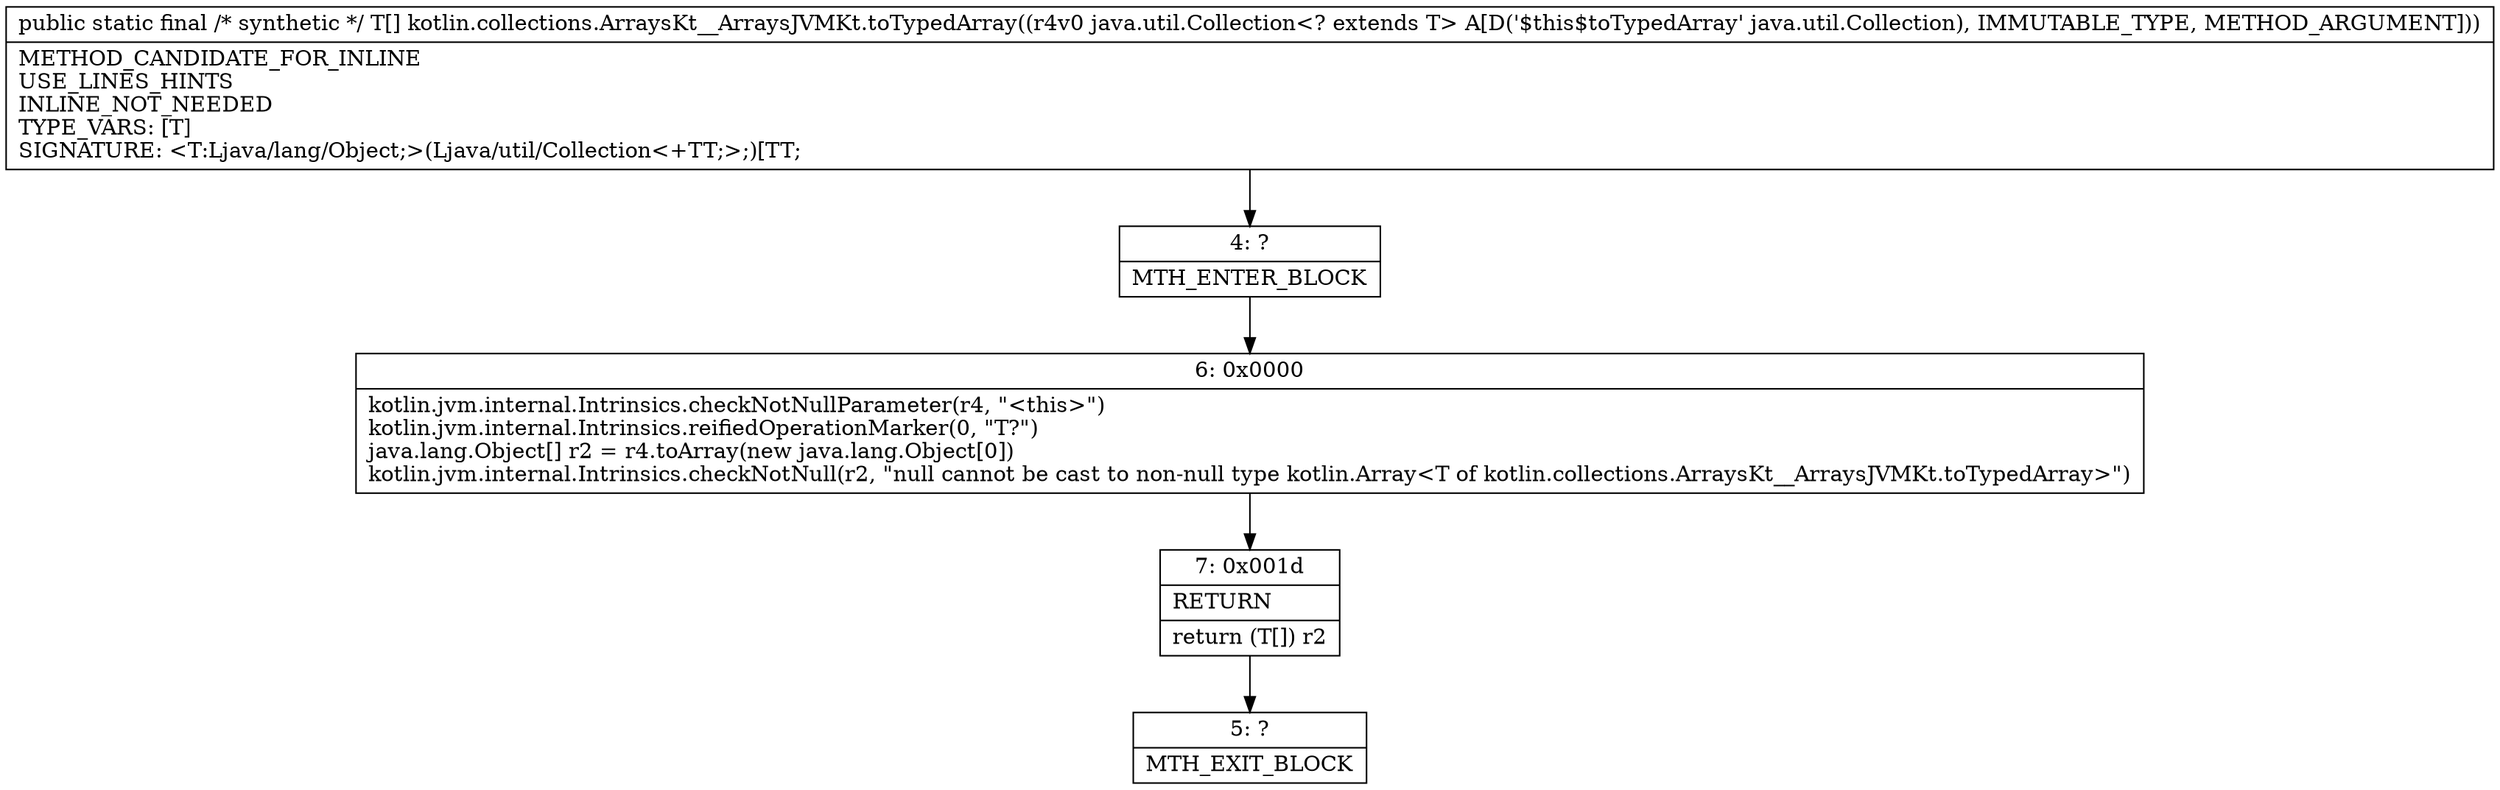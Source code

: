 digraph "CFG forkotlin.collections.ArraysKt__ArraysJVMKt.toTypedArray(Ljava\/util\/Collection;)[Ljava\/lang\/Object;" {
Node_4 [shape=record,label="{4\:\ ?|MTH_ENTER_BLOCK\l}"];
Node_6 [shape=record,label="{6\:\ 0x0000|kotlin.jvm.internal.Intrinsics.checkNotNullParameter(r4, \"\<this\>\")\lkotlin.jvm.internal.Intrinsics.reifiedOperationMarker(0, \"T?\")\ljava.lang.Object[] r2 = r4.toArray(new java.lang.Object[0])\lkotlin.jvm.internal.Intrinsics.checkNotNull(r2, \"null cannot be cast to non\-null type kotlin.Array\<T of kotlin.collections.ArraysKt__ArraysJVMKt.toTypedArray\>\")\l}"];
Node_7 [shape=record,label="{7\:\ 0x001d|RETURN\l|return (T[]) r2\l}"];
Node_5 [shape=record,label="{5\:\ ?|MTH_EXIT_BLOCK\l}"];
MethodNode[shape=record,label="{public static final \/* synthetic *\/ T[] kotlin.collections.ArraysKt__ArraysJVMKt.toTypedArray((r4v0 java.util.Collection\<? extends T\> A[D('$this$toTypedArray' java.util.Collection), IMMUTABLE_TYPE, METHOD_ARGUMENT]))  | METHOD_CANDIDATE_FOR_INLINE\lUSE_LINES_HINTS\lINLINE_NOT_NEEDED\lTYPE_VARS: [T]\lSIGNATURE: \<T:Ljava\/lang\/Object;\>(Ljava\/util\/Collection\<+TT;\>;)[TT;\l}"];
MethodNode -> Node_4;Node_4 -> Node_6;
Node_6 -> Node_7;
Node_7 -> Node_5;
}

